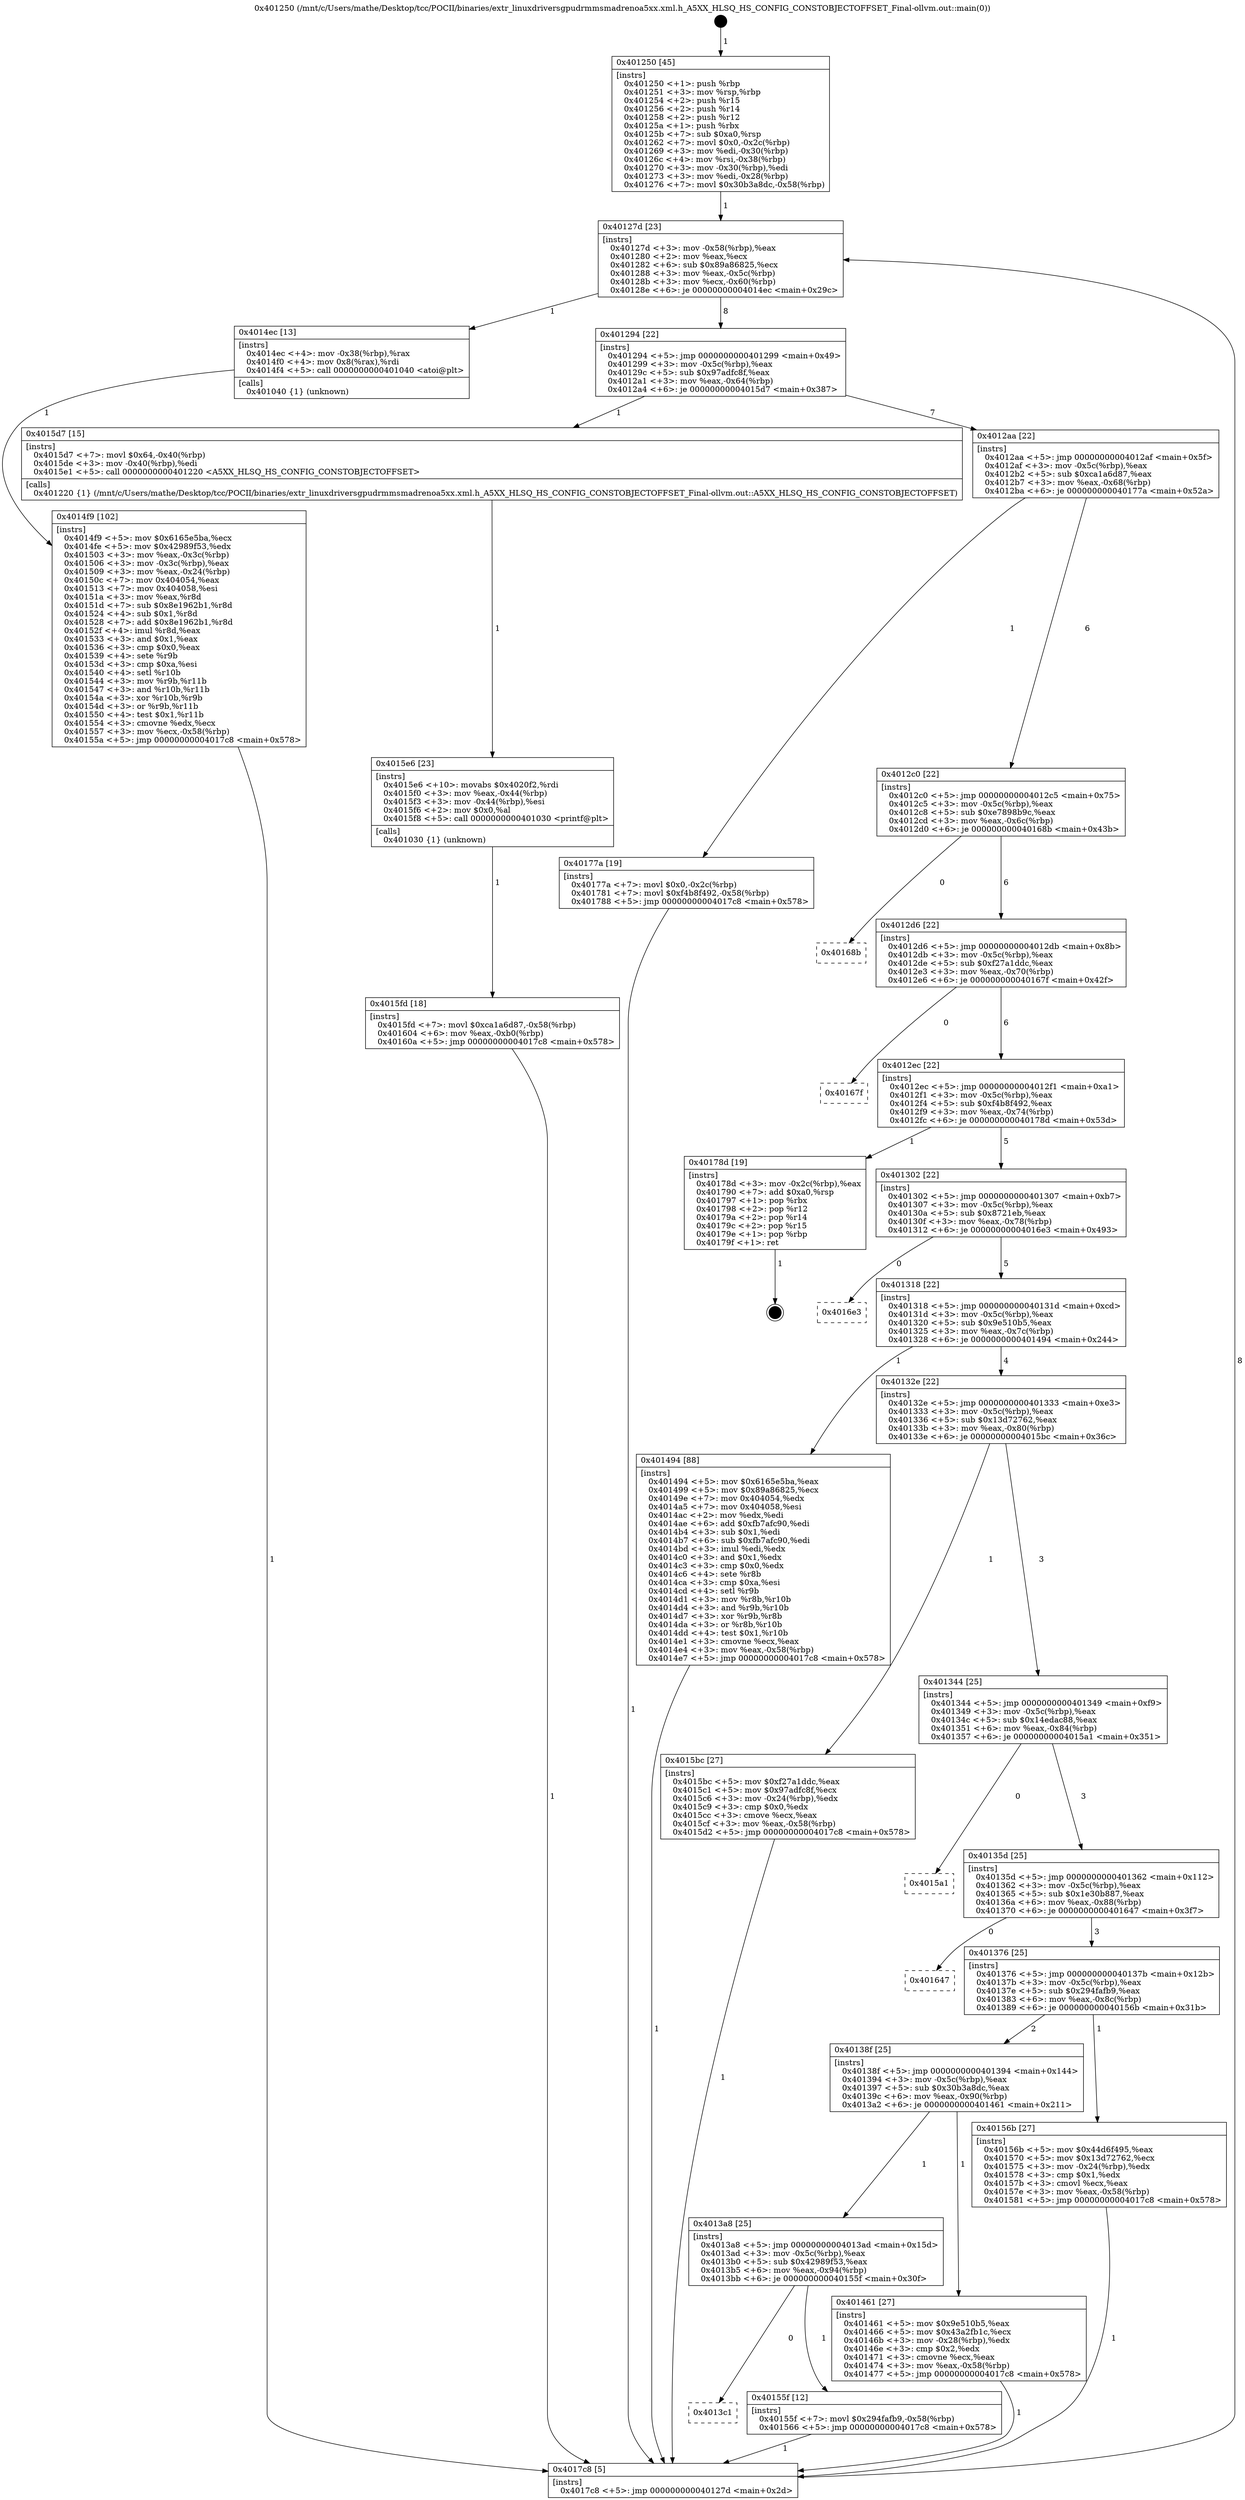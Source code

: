 digraph "0x401250" {
  label = "0x401250 (/mnt/c/Users/mathe/Desktop/tcc/POCII/binaries/extr_linuxdriversgpudrmmsmadrenoa5xx.xml.h_A5XX_HLSQ_HS_CONFIG_CONSTOBJECTOFFSET_Final-ollvm.out::main(0))"
  labelloc = "t"
  node[shape=record]

  Entry [label="",width=0.3,height=0.3,shape=circle,fillcolor=black,style=filled]
  "0x40127d" [label="{
     0x40127d [23]\l
     | [instrs]\l
     &nbsp;&nbsp;0x40127d \<+3\>: mov -0x58(%rbp),%eax\l
     &nbsp;&nbsp;0x401280 \<+2\>: mov %eax,%ecx\l
     &nbsp;&nbsp;0x401282 \<+6\>: sub $0x89a86825,%ecx\l
     &nbsp;&nbsp;0x401288 \<+3\>: mov %eax,-0x5c(%rbp)\l
     &nbsp;&nbsp;0x40128b \<+3\>: mov %ecx,-0x60(%rbp)\l
     &nbsp;&nbsp;0x40128e \<+6\>: je 00000000004014ec \<main+0x29c\>\l
  }"]
  "0x4014ec" [label="{
     0x4014ec [13]\l
     | [instrs]\l
     &nbsp;&nbsp;0x4014ec \<+4\>: mov -0x38(%rbp),%rax\l
     &nbsp;&nbsp;0x4014f0 \<+4\>: mov 0x8(%rax),%rdi\l
     &nbsp;&nbsp;0x4014f4 \<+5\>: call 0000000000401040 \<atoi@plt\>\l
     | [calls]\l
     &nbsp;&nbsp;0x401040 \{1\} (unknown)\l
  }"]
  "0x401294" [label="{
     0x401294 [22]\l
     | [instrs]\l
     &nbsp;&nbsp;0x401294 \<+5\>: jmp 0000000000401299 \<main+0x49\>\l
     &nbsp;&nbsp;0x401299 \<+3\>: mov -0x5c(%rbp),%eax\l
     &nbsp;&nbsp;0x40129c \<+5\>: sub $0x97adfc8f,%eax\l
     &nbsp;&nbsp;0x4012a1 \<+3\>: mov %eax,-0x64(%rbp)\l
     &nbsp;&nbsp;0x4012a4 \<+6\>: je 00000000004015d7 \<main+0x387\>\l
  }"]
  Exit [label="",width=0.3,height=0.3,shape=circle,fillcolor=black,style=filled,peripheries=2]
  "0x4015d7" [label="{
     0x4015d7 [15]\l
     | [instrs]\l
     &nbsp;&nbsp;0x4015d7 \<+7\>: movl $0x64,-0x40(%rbp)\l
     &nbsp;&nbsp;0x4015de \<+3\>: mov -0x40(%rbp),%edi\l
     &nbsp;&nbsp;0x4015e1 \<+5\>: call 0000000000401220 \<A5XX_HLSQ_HS_CONFIG_CONSTOBJECTOFFSET\>\l
     | [calls]\l
     &nbsp;&nbsp;0x401220 \{1\} (/mnt/c/Users/mathe/Desktop/tcc/POCII/binaries/extr_linuxdriversgpudrmmsmadrenoa5xx.xml.h_A5XX_HLSQ_HS_CONFIG_CONSTOBJECTOFFSET_Final-ollvm.out::A5XX_HLSQ_HS_CONFIG_CONSTOBJECTOFFSET)\l
  }"]
  "0x4012aa" [label="{
     0x4012aa [22]\l
     | [instrs]\l
     &nbsp;&nbsp;0x4012aa \<+5\>: jmp 00000000004012af \<main+0x5f\>\l
     &nbsp;&nbsp;0x4012af \<+3\>: mov -0x5c(%rbp),%eax\l
     &nbsp;&nbsp;0x4012b2 \<+5\>: sub $0xca1a6d87,%eax\l
     &nbsp;&nbsp;0x4012b7 \<+3\>: mov %eax,-0x68(%rbp)\l
     &nbsp;&nbsp;0x4012ba \<+6\>: je 000000000040177a \<main+0x52a\>\l
  }"]
  "0x4015fd" [label="{
     0x4015fd [18]\l
     | [instrs]\l
     &nbsp;&nbsp;0x4015fd \<+7\>: movl $0xca1a6d87,-0x58(%rbp)\l
     &nbsp;&nbsp;0x401604 \<+6\>: mov %eax,-0xb0(%rbp)\l
     &nbsp;&nbsp;0x40160a \<+5\>: jmp 00000000004017c8 \<main+0x578\>\l
  }"]
  "0x40177a" [label="{
     0x40177a [19]\l
     | [instrs]\l
     &nbsp;&nbsp;0x40177a \<+7\>: movl $0x0,-0x2c(%rbp)\l
     &nbsp;&nbsp;0x401781 \<+7\>: movl $0xf4b8f492,-0x58(%rbp)\l
     &nbsp;&nbsp;0x401788 \<+5\>: jmp 00000000004017c8 \<main+0x578\>\l
  }"]
  "0x4012c0" [label="{
     0x4012c0 [22]\l
     | [instrs]\l
     &nbsp;&nbsp;0x4012c0 \<+5\>: jmp 00000000004012c5 \<main+0x75\>\l
     &nbsp;&nbsp;0x4012c5 \<+3\>: mov -0x5c(%rbp),%eax\l
     &nbsp;&nbsp;0x4012c8 \<+5\>: sub $0xe7898b9c,%eax\l
     &nbsp;&nbsp;0x4012cd \<+3\>: mov %eax,-0x6c(%rbp)\l
     &nbsp;&nbsp;0x4012d0 \<+6\>: je 000000000040168b \<main+0x43b\>\l
  }"]
  "0x4015e6" [label="{
     0x4015e6 [23]\l
     | [instrs]\l
     &nbsp;&nbsp;0x4015e6 \<+10\>: movabs $0x4020f2,%rdi\l
     &nbsp;&nbsp;0x4015f0 \<+3\>: mov %eax,-0x44(%rbp)\l
     &nbsp;&nbsp;0x4015f3 \<+3\>: mov -0x44(%rbp),%esi\l
     &nbsp;&nbsp;0x4015f6 \<+2\>: mov $0x0,%al\l
     &nbsp;&nbsp;0x4015f8 \<+5\>: call 0000000000401030 \<printf@plt\>\l
     | [calls]\l
     &nbsp;&nbsp;0x401030 \{1\} (unknown)\l
  }"]
  "0x40168b" [label="{
     0x40168b\l
  }", style=dashed]
  "0x4012d6" [label="{
     0x4012d6 [22]\l
     | [instrs]\l
     &nbsp;&nbsp;0x4012d6 \<+5\>: jmp 00000000004012db \<main+0x8b\>\l
     &nbsp;&nbsp;0x4012db \<+3\>: mov -0x5c(%rbp),%eax\l
     &nbsp;&nbsp;0x4012de \<+5\>: sub $0xf27a1ddc,%eax\l
     &nbsp;&nbsp;0x4012e3 \<+3\>: mov %eax,-0x70(%rbp)\l
     &nbsp;&nbsp;0x4012e6 \<+6\>: je 000000000040167f \<main+0x42f\>\l
  }"]
  "0x4013c1" [label="{
     0x4013c1\l
  }", style=dashed]
  "0x40167f" [label="{
     0x40167f\l
  }", style=dashed]
  "0x4012ec" [label="{
     0x4012ec [22]\l
     | [instrs]\l
     &nbsp;&nbsp;0x4012ec \<+5\>: jmp 00000000004012f1 \<main+0xa1\>\l
     &nbsp;&nbsp;0x4012f1 \<+3\>: mov -0x5c(%rbp),%eax\l
     &nbsp;&nbsp;0x4012f4 \<+5\>: sub $0xf4b8f492,%eax\l
     &nbsp;&nbsp;0x4012f9 \<+3\>: mov %eax,-0x74(%rbp)\l
     &nbsp;&nbsp;0x4012fc \<+6\>: je 000000000040178d \<main+0x53d\>\l
  }"]
  "0x40155f" [label="{
     0x40155f [12]\l
     | [instrs]\l
     &nbsp;&nbsp;0x40155f \<+7\>: movl $0x294fafb9,-0x58(%rbp)\l
     &nbsp;&nbsp;0x401566 \<+5\>: jmp 00000000004017c8 \<main+0x578\>\l
  }"]
  "0x40178d" [label="{
     0x40178d [19]\l
     | [instrs]\l
     &nbsp;&nbsp;0x40178d \<+3\>: mov -0x2c(%rbp),%eax\l
     &nbsp;&nbsp;0x401790 \<+7\>: add $0xa0,%rsp\l
     &nbsp;&nbsp;0x401797 \<+1\>: pop %rbx\l
     &nbsp;&nbsp;0x401798 \<+2\>: pop %r12\l
     &nbsp;&nbsp;0x40179a \<+2\>: pop %r14\l
     &nbsp;&nbsp;0x40179c \<+2\>: pop %r15\l
     &nbsp;&nbsp;0x40179e \<+1\>: pop %rbp\l
     &nbsp;&nbsp;0x40179f \<+1\>: ret\l
  }"]
  "0x401302" [label="{
     0x401302 [22]\l
     | [instrs]\l
     &nbsp;&nbsp;0x401302 \<+5\>: jmp 0000000000401307 \<main+0xb7\>\l
     &nbsp;&nbsp;0x401307 \<+3\>: mov -0x5c(%rbp),%eax\l
     &nbsp;&nbsp;0x40130a \<+5\>: sub $0x8721eb,%eax\l
     &nbsp;&nbsp;0x40130f \<+3\>: mov %eax,-0x78(%rbp)\l
     &nbsp;&nbsp;0x401312 \<+6\>: je 00000000004016e3 \<main+0x493\>\l
  }"]
  "0x4014f9" [label="{
     0x4014f9 [102]\l
     | [instrs]\l
     &nbsp;&nbsp;0x4014f9 \<+5\>: mov $0x6165e5ba,%ecx\l
     &nbsp;&nbsp;0x4014fe \<+5\>: mov $0x42989f53,%edx\l
     &nbsp;&nbsp;0x401503 \<+3\>: mov %eax,-0x3c(%rbp)\l
     &nbsp;&nbsp;0x401506 \<+3\>: mov -0x3c(%rbp),%eax\l
     &nbsp;&nbsp;0x401509 \<+3\>: mov %eax,-0x24(%rbp)\l
     &nbsp;&nbsp;0x40150c \<+7\>: mov 0x404054,%eax\l
     &nbsp;&nbsp;0x401513 \<+7\>: mov 0x404058,%esi\l
     &nbsp;&nbsp;0x40151a \<+3\>: mov %eax,%r8d\l
     &nbsp;&nbsp;0x40151d \<+7\>: sub $0x8e1962b1,%r8d\l
     &nbsp;&nbsp;0x401524 \<+4\>: sub $0x1,%r8d\l
     &nbsp;&nbsp;0x401528 \<+7\>: add $0x8e1962b1,%r8d\l
     &nbsp;&nbsp;0x40152f \<+4\>: imul %r8d,%eax\l
     &nbsp;&nbsp;0x401533 \<+3\>: and $0x1,%eax\l
     &nbsp;&nbsp;0x401536 \<+3\>: cmp $0x0,%eax\l
     &nbsp;&nbsp;0x401539 \<+4\>: sete %r9b\l
     &nbsp;&nbsp;0x40153d \<+3\>: cmp $0xa,%esi\l
     &nbsp;&nbsp;0x401540 \<+4\>: setl %r10b\l
     &nbsp;&nbsp;0x401544 \<+3\>: mov %r9b,%r11b\l
     &nbsp;&nbsp;0x401547 \<+3\>: and %r10b,%r11b\l
     &nbsp;&nbsp;0x40154a \<+3\>: xor %r10b,%r9b\l
     &nbsp;&nbsp;0x40154d \<+3\>: or %r9b,%r11b\l
     &nbsp;&nbsp;0x401550 \<+4\>: test $0x1,%r11b\l
     &nbsp;&nbsp;0x401554 \<+3\>: cmovne %edx,%ecx\l
     &nbsp;&nbsp;0x401557 \<+3\>: mov %ecx,-0x58(%rbp)\l
     &nbsp;&nbsp;0x40155a \<+5\>: jmp 00000000004017c8 \<main+0x578\>\l
  }"]
  "0x4016e3" [label="{
     0x4016e3\l
  }", style=dashed]
  "0x401318" [label="{
     0x401318 [22]\l
     | [instrs]\l
     &nbsp;&nbsp;0x401318 \<+5\>: jmp 000000000040131d \<main+0xcd\>\l
     &nbsp;&nbsp;0x40131d \<+3\>: mov -0x5c(%rbp),%eax\l
     &nbsp;&nbsp;0x401320 \<+5\>: sub $0x9e510b5,%eax\l
     &nbsp;&nbsp;0x401325 \<+3\>: mov %eax,-0x7c(%rbp)\l
     &nbsp;&nbsp;0x401328 \<+6\>: je 0000000000401494 \<main+0x244\>\l
  }"]
  "0x401250" [label="{
     0x401250 [45]\l
     | [instrs]\l
     &nbsp;&nbsp;0x401250 \<+1\>: push %rbp\l
     &nbsp;&nbsp;0x401251 \<+3\>: mov %rsp,%rbp\l
     &nbsp;&nbsp;0x401254 \<+2\>: push %r15\l
     &nbsp;&nbsp;0x401256 \<+2\>: push %r14\l
     &nbsp;&nbsp;0x401258 \<+2\>: push %r12\l
     &nbsp;&nbsp;0x40125a \<+1\>: push %rbx\l
     &nbsp;&nbsp;0x40125b \<+7\>: sub $0xa0,%rsp\l
     &nbsp;&nbsp;0x401262 \<+7\>: movl $0x0,-0x2c(%rbp)\l
     &nbsp;&nbsp;0x401269 \<+3\>: mov %edi,-0x30(%rbp)\l
     &nbsp;&nbsp;0x40126c \<+4\>: mov %rsi,-0x38(%rbp)\l
     &nbsp;&nbsp;0x401270 \<+3\>: mov -0x30(%rbp),%edi\l
     &nbsp;&nbsp;0x401273 \<+3\>: mov %edi,-0x28(%rbp)\l
     &nbsp;&nbsp;0x401276 \<+7\>: movl $0x30b3a8dc,-0x58(%rbp)\l
  }"]
  "0x401494" [label="{
     0x401494 [88]\l
     | [instrs]\l
     &nbsp;&nbsp;0x401494 \<+5\>: mov $0x6165e5ba,%eax\l
     &nbsp;&nbsp;0x401499 \<+5\>: mov $0x89a86825,%ecx\l
     &nbsp;&nbsp;0x40149e \<+7\>: mov 0x404054,%edx\l
     &nbsp;&nbsp;0x4014a5 \<+7\>: mov 0x404058,%esi\l
     &nbsp;&nbsp;0x4014ac \<+2\>: mov %edx,%edi\l
     &nbsp;&nbsp;0x4014ae \<+6\>: add $0xfb7afc90,%edi\l
     &nbsp;&nbsp;0x4014b4 \<+3\>: sub $0x1,%edi\l
     &nbsp;&nbsp;0x4014b7 \<+6\>: sub $0xfb7afc90,%edi\l
     &nbsp;&nbsp;0x4014bd \<+3\>: imul %edi,%edx\l
     &nbsp;&nbsp;0x4014c0 \<+3\>: and $0x1,%edx\l
     &nbsp;&nbsp;0x4014c3 \<+3\>: cmp $0x0,%edx\l
     &nbsp;&nbsp;0x4014c6 \<+4\>: sete %r8b\l
     &nbsp;&nbsp;0x4014ca \<+3\>: cmp $0xa,%esi\l
     &nbsp;&nbsp;0x4014cd \<+4\>: setl %r9b\l
     &nbsp;&nbsp;0x4014d1 \<+3\>: mov %r8b,%r10b\l
     &nbsp;&nbsp;0x4014d4 \<+3\>: and %r9b,%r10b\l
     &nbsp;&nbsp;0x4014d7 \<+3\>: xor %r9b,%r8b\l
     &nbsp;&nbsp;0x4014da \<+3\>: or %r8b,%r10b\l
     &nbsp;&nbsp;0x4014dd \<+4\>: test $0x1,%r10b\l
     &nbsp;&nbsp;0x4014e1 \<+3\>: cmovne %ecx,%eax\l
     &nbsp;&nbsp;0x4014e4 \<+3\>: mov %eax,-0x58(%rbp)\l
     &nbsp;&nbsp;0x4014e7 \<+5\>: jmp 00000000004017c8 \<main+0x578\>\l
  }"]
  "0x40132e" [label="{
     0x40132e [22]\l
     | [instrs]\l
     &nbsp;&nbsp;0x40132e \<+5\>: jmp 0000000000401333 \<main+0xe3\>\l
     &nbsp;&nbsp;0x401333 \<+3\>: mov -0x5c(%rbp),%eax\l
     &nbsp;&nbsp;0x401336 \<+5\>: sub $0x13d72762,%eax\l
     &nbsp;&nbsp;0x40133b \<+3\>: mov %eax,-0x80(%rbp)\l
     &nbsp;&nbsp;0x40133e \<+6\>: je 00000000004015bc \<main+0x36c\>\l
  }"]
  "0x4017c8" [label="{
     0x4017c8 [5]\l
     | [instrs]\l
     &nbsp;&nbsp;0x4017c8 \<+5\>: jmp 000000000040127d \<main+0x2d\>\l
  }"]
  "0x4015bc" [label="{
     0x4015bc [27]\l
     | [instrs]\l
     &nbsp;&nbsp;0x4015bc \<+5\>: mov $0xf27a1ddc,%eax\l
     &nbsp;&nbsp;0x4015c1 \<+5\>: mov $0x97adfc8f,%ecx\l
     &nbsp;&nbsp;0x4015c6 \<+3\>: mov -0x24(%rbp),%edx\l
     &nbsp;&nbsp;0x4015c9 \<+3\>: cmp $0x0,%edx\l
     &nbsp;&nbsp;0x4015cc \<+3\>: cmove %ecx,%eax\l
     &nbsp;&nbsp;0x4015cf \<+3\>: mov %eax,-0x58(%rbp)\l
     &nbsp;&nbsp;0x4015d2 \<+5\>: jmp 00000000004017c8 \<main+0x578\>\l
  }"]
  "0x401344" [label="{
     0x401344 [25]\l
     | [instrs]\l
     &nbsp;&nbsp;0x401344 \<+5\>: jmp 0000000000401349 \<main+0xf9\>\l
     &nbsp;&nbsp;0x401349 \<+3\>: mov -0x5c(%rbp),%eax\l
     &nbsp;&nbsp;0x40134c \<+5\>: sub $0x14edac88,%eax\l
     &nbsp;&nbsp;0x401351 \<+6\>: mov %eax,-0x84(%rbp)\l
     &nbsp;&nbsp;0x401357 \<+6\>: je 00000000004015a1 \<main+0x351\>\l
  }"]
  "0x4013a8" [label="{
     0x4013a8 [25]\l
     | [instrs]\l
     &nbsp;&nbsp;0x4013a8 \<+5\>: jmp 00000000004013ad \<main+0x15d\>\l
     &nbsp;&nbsp;0x4013ad \<+3\>: mov -0x5c(%rbp),%eax\l
     &nbsp;&nbsp;0x4013b0 \<+5\>: sub $0x42989f53,%eax\l
     &nbsp;&nbsp;0x4013b5 \<+6\>: mov %eax,-0x94(%rbp)\l
     &nbsp;&nbsp;0x4013bb \<+6\>: je 000000000040155f \<main+0x30f\>\l
  }"]
  "0x4015a1" [label="{
     0x4015a1\l
  }", style=dashed]
  "0x40135d" [label="{
     0x40135d [25]\l
     | [instrs]\l
     &nbsp;&nbsp;0x40135d \<+5\>: jmp 0000000000401362 \<main+0x112\>\l
     &nbsp;&nbsp;0x401362 \<+3\>: mov -0x5c(%rbp),%eax\l
     &nbsp;&nbsp;0x401365 \<+5\>: sub $0x1e30b887,%eax\l
     &nbsp;&nbsp;0x40136a \<+6\>: mov %eax,-0x88(%rbp)\l
     &nbsp;&nbsp;0x401370 \<+6\>: je 0000000000401647 \<main+0x3f7\>\l
  }"]
  "0x401461" [label="{
     0x401461 [27]\l
     | [instrs]\l
     &nbsp;&nbsp;0x401461 \<+5\>: mov $0x9e510b5,%eax\l
     &nbsp;&nbsp;0x401466 \<+5\>: mov $0x43a2fb1c,%ecx\l
     &nbsp;&nbsp;0x40146b \<+3\>: mov -0x28(%rbp),%edx\l
     &nbsp;&nbsp;0x40146e \<+3\>: cmp $0x2,%edx\l
     &nbsp;&nbsp;0x401471 \<+3\>: cmovne %ecx,%eax\l
     &nbsp;&nbsp;0x401474 \<+3\>: mov %eax,-0x58(%rbp)\l
     &nbsp;&nbsp;0x401477 \<+5\>: jmp 00000000004017c8 \<main+0x578\>\l
  }"]
  "0x401647" [label="{
     0x401647\l
  }", style=dashed]
  "0x401376" [label="{
     0x401376 [25]\l
     | [instrs]\l
     &nbsp;&nbsp;0x401376 \<+5\>: jmp 000000000040137b \<main+0x12b\>\l
     &nbsp;&nbsp;0x40137b \<+3\>: mov -0x5c(%rbp),%eax\l
     &nbsp;&nbsp;0x40137e \<+5\>: sub $0x294fafb9,%eax\l
     &nbsp;&nbsp;0x401383 \<+6\>: mov %eax,-0x8c(%rbp)\l
     &nbsp;&nbsp;0x401389 \<+6\>: je 000000000040156b \<main+0x31b\>\l
  }"]
  "0x40138f" [label="{
     0x40138f [25]\l
     | [instrs]\l
     &nbsp;&nbsp;0x40138f \<+5\>: jmp 0000000000401394 \<main+0x144\>\l
     &nbsp;&nbsp;0x401394 \<+3\>: mov -0x5c(%rbp),%eax\l
     &nbsp;&nbsp;0x401397 \<+5\>: sub $0x30b3a8dc,%eax\l
     &nbsp;&nbsp;0x40139c \<+6\>: mov %eax,-0x90(%rbp)\l
     &nbsp;&nbsp;0x4013a2 \<+6\>: je 0000000000401461 \<main+0x211\>\l
  }"]
  "0x40156b" [label="{
     0x40156b [27]\l
     | [instrs]\l
     &nbsp;&nbsp;0x40156b \<+5\>: mov $0x44d6f495,%eax\l
     &nbsp;&nbsp;0x401570 \<+5\>: mov $0x13d72762,%ecx\l
     &nbsp;&nbsp;0x401575 \<+3\>: mov -0x24(%rbp),%edx\l
     &nbsp;&nbsp;0x401578 \<+3\>: cmp $0x1,%edx\l
     &nbsp;&nbsp;0x40157b \<+3\>: cmovl %ecx,%eax\l
     &nbsp;&nbsp;0x40157e \<+3\>: mov %eax,-0x58(%rbp)\l
     &nbsp;&nbsp;0x401581 \<+5\>: jmp 00000000004017c8 \<main+0x578\>\l
  }"]
  Entry -> "0x401250" [label=" 1"]
  "0x40127d" -> "0x4014ec" [label=" 1"]
  "0x40127d" -> "0x401294" [label=" 8"]
  "0x40178d" -> Exit [label=" 1"]
  "0x401294" -> "0x4015d7" [label=" 1"]
  "0x401294" -> "0x4012aa" [label=" 7"]
  "0x40177a" -> "0x4017c8" [label=" 1"]
  "0x4012aa" -> "0x40177a" [label=" 1"]
  "0x4012aa" -> "0x4012c0" [label=" 6"]
  "0x4015fd" -> "0x4017c8" [label=" 1"]
  "0x4012c0" -> "0x40168b" [label=" 0"]
  "0x4012c0" -> "0x4012d6" [label=" 6"]
  "0x4015e6" -> "0x4015fd" [label=" 1"]
  "0x4012d6" -> "0x40167f" [label=" 0"]
  "0x4012d6" -> "0x4012ec" [label=" 6"]
  "0x4015d7" -> "0x4015e6" [label=" 1"]
  "0x4012ec" -> "0x40178d" [label=" 1"]
  "0x4012ec" -> "0x401302" [label=" 5"]
  "0x4015bc" -> "0x4017c8" [label=" 1"]
  "0x401302" -> "0x4016e3" [label=" 0"]
  "0x401302" -> "0x401318" [label=" 5"]
  "0x40155f" -> "0x4017c8" [label=" 1"]
  "0x401318" -> "0x401494" [label=" 1"]
  "0x401318" -> "0x40132e" [label=" 4"]
  "0x4013a8" -> "0x4013c1" [label=" 0"]
  "0x40132e" -> "0x4015bc" [label=" 1"]
  "0x40132e" -> "0x401344" [label=" 3"]
  "0x4013a8" -> "0x40155f" [label=" 1"]
  "0x401344" -> "0x4015a1" [label=" 0"]
  "0x401344" -> "0x40135d" [label=" 3"]
  "0x40156b" -> "0x4017c8" [label=" 1"]
  "0x40135d" -> "0x401647" [label=" 0"]
  "0x40135d" -> "0x401376" [label=" 3"]
  "0x4014f9" -> "0x4017c8" [label=" 1"]
  "0x401376" -> "0x40156b" [label=" 1"]
  "0x401376" -> "0x40138f" [label=" 2"]
  "0x4014ec" -> "0x4014f9" [label=" 1"]
  "0x40138f" -> "0x401461" [label=" 1"]
  "0x40138f" -> "0x4013a8" [label=" 1"]
  "0x401461" -> "0x4017c8" [label=" 1"]
  "0x401250" -> "0x40127d" [label=" 1"]
  "0x4017c8" -> "0x40127d" [label=" 8"]
  "0x401494" -> "0x4017c8" [label=" 1"]
}

